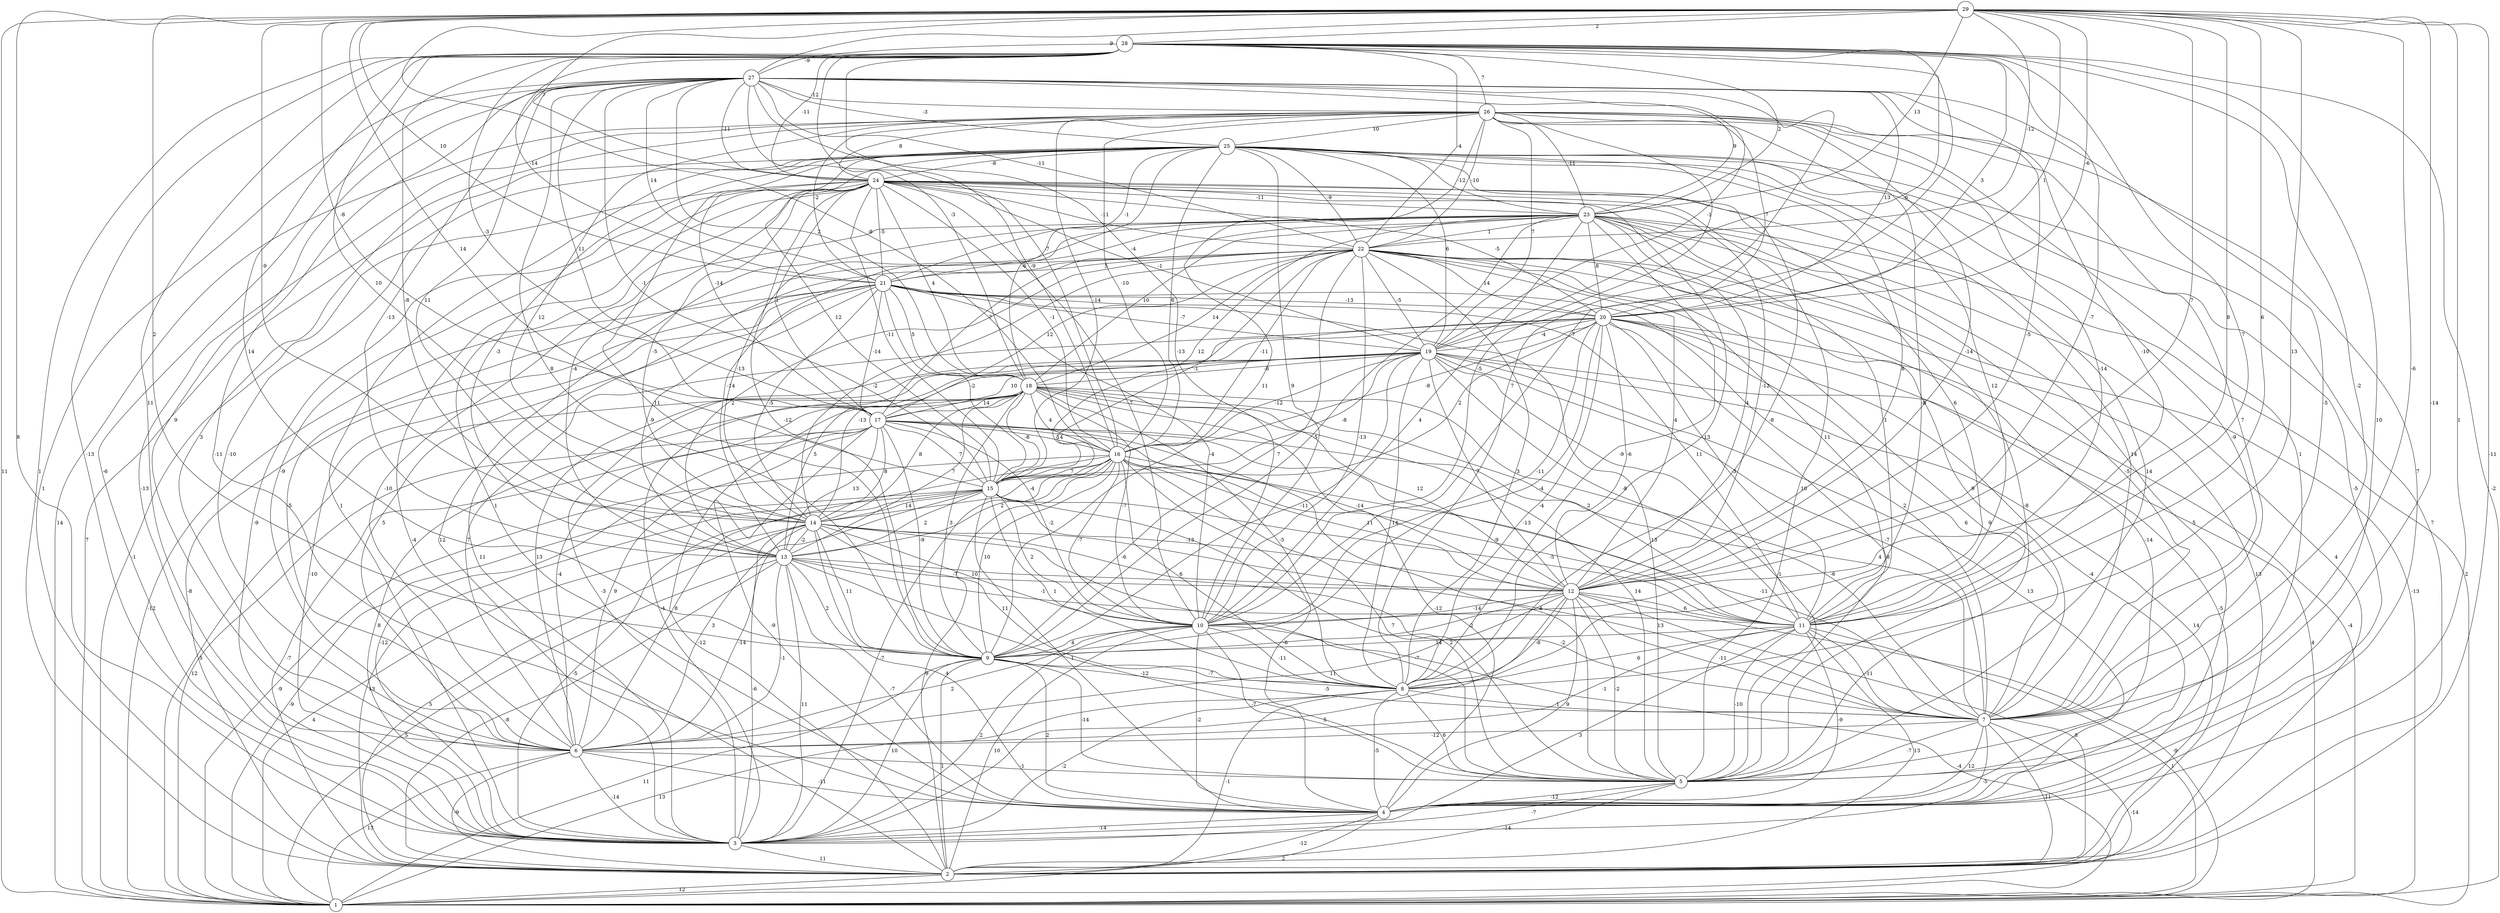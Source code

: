graph { 
	 fontname="Helvetica,Arial,sans-serif" 
	 node [shape = circle]; 
	 29 -- 1 [label = "11"];
	 29 -- 2 [label = "-11"];
	 29 -- 3 [label = "8"];
	 29 -- 4 [label = "1"];
	 29 -- 5 [label = "-14"];
	 29 -- 7 [label = "-6"];
	 29 -- 8 [label = "13"];
	 29 -- 9 [label = "2"];
	 29 -- 10 [label = "8"];
	 29 -- 11 [label = "6"];
	 29 -- 12 [label = "7"];
	 29 -- 14 [label = "-9"];
	 29 -- 15 [label = "14"];
	 29 -- 16 [label = "-8"];
	 29 -- 17 [label = "-8"];
	 29 -- 19 [label = "1"];
	 29 -- 20 [label = "-6"];
	 29 -- 21 [label = "10"];
	 29 -- 22 [label = "-12"];
	 29 -- 23 [label = "13"];
	 29 -- 24 [label = "7"];
	 29 -- 27 [label = "9"];
	 29 -- 28 [label = "2"];
	 28 -- 1 [label = "-2"];
	 28 -- 2 [label = "1"];
	 28 -- 3 [label = "-13"];
	 28 -- 5 [label = "10"];
	 28 -- 6 [label = "11"];
	 28 -- 7 [label = "-2"];
	 28 -- 9 [label = "14"];
	 28 -- 10 [label = "7"];
	 28 -- 11 [label = "7"];
	 28 -- 12 [label = "-7"];
	 28 -- 13 [label = "-8"];
	 28 -- 14 [label = "10"];
	 28 -- 16 [label = "-7"];
	 28 -- 17 [label = "-3"];
	 28 -- 18 [label = "-3"];
	 28 -- 19 [label = "-6"];
	 28 -- 20 [label = "3"];
	 28 -- 21 [label = "-14"];
	 28 -- 22 [label = "-4"];
	 28 -- 23 [label = "2"];
	 28 -- 24 [label = "-11"];
	 28 -- 26 [label = "7"];
	 28 -- 27 [label = "-9"];
	 27 -- 2 [label = "1"];
	 27 -- 3 [label = "-6"];
	 27 -- 4 [label = "-11"];
	 27 -- 6 [label = "9"];
	 27 -- 7 [label = "-5"];
	 27 -- 8 [label = "7"];
	 27 -- 9 [label = "8"];
	 27 -- 10 [label = "-13"];
	 27 -- 11 [label = "-10"];
	 27 -- 12 [label = "-5"];
	 27 -- 13 [label = "-13"];
	 27 -- 14 [label = "11"];
	 27 -- 15 [label = "-1"];
	 27 -- 16 [label = "-9"];
	 27 -- 17 [label = "11"];
	 27 -- 18 [label = "2"];
	 27 -- 19 [label = "-1"];
	 27 -- 20 [label = "13"];
	 27 -- 21 [label = "14"];
	 27 -- 22 [label = "-11"];
	 27 -- 23 [label = "9"];
	 27 -- 24 [label = "-11"];
	 27 -- 25 [label = "-3"];
	 27 -- 26 [label = "-12"];
	 26 -- 1 [label = "14"];
	 26 -- 3 [label = "-13"];
	 26 -- 4 [label = "7"];
	 26 -- 5 [label = "1"];
	 26 -- 6 [label = "3"];
	 26 -- 7 [label = "7"];
	 26 -- 8 [label = "-8"];
	 26 -- 9 [label = "11"];
	 26 -- 10 [label = "-5"];
	 26 -- 11 [label = "-14"];
	 26 -- 12 [label = "-14"];
	 26 -- 14 [label = "12"];
	 26 -- 15 [label = "-14"];
	 26 -- 16 [label = "-10"];
	 26 -- 19 [label = "7"];
	 26 -- 20 [label = "7"];
	 26 -- 21 [label = "-2"];
	 26 -- 22 [label = "-10"];
	 26 -- 23 [label = "-11"];
	 26 -- 24 [label = "8"];
	 26 -- 25 [label = "10"];
	 25 -- 1 [label = "7"];
	 25 -- 2 [label = "7"];
	 25 -- 3 [label = "1"];
	 25 -- 4 [label = "-5"];
	 25 -- 5 [label = "14"];
	 25 -- 6 [label = "-10"];
	 25 -- 7 [label = "-9"];
	 25 -- 8 [label = "-8"];
	 25 -- 9 [label = "11"];
	 25 -- 10 [label = "9"];
	 25 -- 11 [label = "12"];
	 25 -- 12 [label = "8"];
	 25 -- 13 [label = "-3"];
	 25 -- 15 [label = "12"];
	 25 -- 16 [label = "6"];
	 25 -- 17 [label = "-14"];
	 25 -- 18 [label = "-6"];
	 25 -- 19 [label = "6"];
	 25 -- 21 [label = "-1"];
	 25 -- 22 [label = "-9"];
	 25 -- 23 [label = "-12"];
	 25 -- 24 [label = "-8"];
	 24 -- 1 [label = "-1"];
	 24 -- 2 [label = "-4"];
	 24 -- 3 [label = "-9"];
	 24 -- 4 [label = "1"];
	 24 -- 5 [label = "10"];
	 24 -- 6 [label = "-9"];
	 24 -- 7 [label = "14"];
	 24 -- 8 [label = "13"];
	 24 -- 9 [label = "-12"];
	 24 -- 10 [label = "7"];
	 24 -- 11 [label = "6"];
	 24 -- 12 [label = "-12"];
	 24 -- 13 [label = "-4"];
	 24 -- 14 [label = "-5"];
	 24 -- 15 [label = "-11"];
	 24 -- 16 [label = "-1"];
	 24 -- 17 [label = "1"];
	 24 -- 18 [label = "4"];
	 24 -- 19 [label = "-1"];
	 24 -- 20 [label = "-5"];
	 24 -- 21 [label = "-5"];
	 24 -- 22 [label = "-11"];
	 24 -- 23 [label = "-11"];
	 23 -- 1 [label = "2"];
	 23 -- 2 [label = "4"];
	 23 -- 3 [label = "12"];
	 23 -- 4 [label = "5"];
	 23 -- 5 [label = "-8"];
	 23 -- 6 [label = "-10"];
	 23 -- 7 [label = "-5"];
	 23 -- 8 [label = "-9"];
	 23 -- 9 [label = "-5"];
	 23 -- 10 [label = "4"];
	 23 -- 11 [label = "1"];
	 23 -- 12 [label = "4"];
	 23 -- 13 [label = "-14"];
	 23 -- 14 [label = "-13"];
	 23 -- 15 [label = "12"];
	 23 -- 17 [label = "7"];
	 23 -- 18 [label = "10"];
	 23 -- 20 [label = "8"];
	 23 -- 21 [label = "-4"];
	 23 -- 22 [label = "1"];
	 22 -- 1 [label = "-13"];
	 22 -- 2 [label = "13"];
	 22 -- 3 [label = "11"];
	 22 -- 4 [label = "-14"];
	 22 -- 5 [label = "9"];
	 22 -- 6 [label = "-5"];
	 22 -- 7 [label = "9"];
	 22 -- 8 [label = "3"];
	 22 -- 9 [label = "7"];
	 22 -- 10 [label = "-13"];
	 22 -- 11 [label = "11"];
	 22 -- 12 [label = "4"];
	 22 -- 13 [label = "2"];
	 22 -- 14 [label = "-2"];
	 22 -- 15 [label = "-1"];
	 22 -- 16 [label = "-11"];
	 22 -- 17 [label = "12"];
	 22 -- 18 [label = "14"];
	 22 -- 19 [label = "-5"];
	 22 -- 20 [label = "14"];
	 22 -- 21 [label = "5"];
	 21 -- 1 [label = "-12"];
	 21 -- 2 [label = "-8"];
	 21 -- 3 [label = "-10"];
	 21 -- 5 [label = "13"];
	 21 -- 6 [label = "5"];
	 21 -- 7 [label = "2"];
	 21 -- 10 [label = "-4"];
	 21 -- 11 [label = "11"];
	 21 -- 13 [label = "-9"];
	 21 -- 14 [label = "-5"];
	 21 -- 15 [label = "-2"];
	 21 -- 17 [label = "-14"];
	 21 -- 18 [label = "5"];
	 21 -- 19 [label = "-7"];
	 21 -- 20 [label = "-13"];
	 20 -- 1 [label = "-4"];
	 20 -- 2 [label = "-5"];
	 20 -- 3 [label = "-3"];
	 20 -- 4 [label = "-4"];
	 20 -- 5 [label = "8"];
	 20 -- 6 [label = "7"];
	 20 -- 7 [label = "6"];
	 20 -- 8 [label = "-4"];
	 20 -- 9 [label = "-4"];
	 20 -- 10 [label = "-11"];
	 20 -- 11 [label = "-3"];
	 20 -- 12 [label = "-6"];
	 20 -- 14 [label = "-13"];
	 20 -- 15 [label = "2"];
	 20 -- 16 [label = "-8"];
	 20 -- 19 [label = "-4"];
	 19 -- 1 [label = "4"];
	 19 -- 2 [label = "14"];
	 19 -- 3 [label = "-4"];
	 19 -- 4 [label = "13"];
	 19 -- 5 [label = "-1"];
	 19 -- 6 [label = "13"];
	 19 -- 7 [label = "-7"];
	 19 -- 8 [label = "14"];
	 19 -- 9 [label = "-11"];
	 19 -- 11 [label = "-8"];
	 19 -- 12 [label = "7"];
	 19 -- 13 [label = "5"];
	 19 -- 15 [label = "-8"];
	 19 -- 16 [label = "-12"];
	 19 -- 17 [label = "10"];
	 19 -- 18 [label = "-8"];
	 18 -- 1 [label = "5"];
	 18 -- 2 [label = "-12"];
	 18 -- 3 [label = "8"];
	 18 -- 4 [label = "-12"];
	 18 -- 5 [label = "14"];
	 18 -- 6 [label = "-4"];
	 18 -- 7 [label = "4"];
	 18 -- 8 [label = "-5"];
	 18 -- 9 [label = "3"];
	 18 -- 10 [label = "-7"];
	 18 -- 11 [label = "2"];
	 18 -- 12 [label = "12"];
	 18 -- 13 [label = "7"];
	 18 -- 14 [label = "8"];
	 18 -- 15 [label = "-8"];
	 18 -- 16 [label = "4"];
	 18 -- 17 [label = "14"];
	 17 -- 1 [label = "12"];
	 17 -- 2 [label = "-7"];
	 17 -- 3 [label = "-12"];
	 17 -- 4 [label = "-9"];
	 17 -- 5 [label = "4"];
	 17 -- 6 [label = "9"];
	 17 -- 7 [label = "-6"];
	 17 -- 9 [label = "-9"];
	 17 -- 10 [label = "-2"];
	 17 -- 11 [label = "-13"];
	 17 -- 12 [label = "-14"];
	 17 -- 13 [label = "13"];
	 17 -- 14 [label = "8"];
	 17 -- 15 [label = "7"];
	 17 -- 16 [label = "14"];
	 16 -- 1 [label = "-9"];
	 16 -- 2 [label = "9"];
	 16 -- 3 [label = "-7"];
	 16 -- 4 [label = "-6"];
	 16 -- 5 [label = "7"];
	 16 -- 6 [label = "8"];
	 16 -- 7 [label = "-11"];
	 16 -- 8 [label = "6"];
	 16 -- 9 [label = "10"];
	 16 -- 10 [label = "-7"];
	 16 -- 11 [label = "-9"];
	 16 -- 12 [label = "11"];
	 16 -- 13 [label = "2"];
	 16 -- 14 [label = "-4"];
	 16 -- 15 [label = "7"];
	 15 -- 1 [label = "-9"];
	 15 -- 2 [label = "13"];
	 15 -- 3 [label = "-5"];
	 15 -- 4 [label = "1"];
	 15 -- 5 [label = "2"];
	 15 -- 6 [label = "3"];
	 15 -- 8 [label = "1"];
	 15 -- 10 [label = "2"];
	 15 -- 11 [label = "-5"];
	 15 -- 12 [label = "-13"];
	 15 -- 13 [label = "2"];
	 15 -- 14 [label = "14"];
	 14 -- 1 [label = "4"];
	 14 -- 2 [label = "5"];
	 14 -- 3 [label = "-6"];
	 14 -- 4 [label = "4"];
	 14 -- 5 [label = "-7"];
	 14 -- 6 [label = "-14"];
	 14 -- 7 [label = "13"];
	 14 -- 8 [label = "11"];
	 14 -- 9 [label = "11"];
	 14 -- 10 [label = "10"];
	 14 -- 12 [label = "-6"];
	 14 -- 13 [label = "-2"];
	 13 -- 1 [label = "5"];
	 13 -- 2 [label = "-8"];
	 13 -- 3 [label = "11"];
	 13 -- 4 [label = "-7"];
	 13 -- 5 [label = "-12"];
	 13 -- 6 [label = "-1"];
	 13 -- 7 [label = "-2"];
	 13 -- 9 [label = "2"];
	 13 -- 11 [label = "-1"];
	 13 -- 12 [label = "-7"];
	 12 -- 1 [label = "-9"];
	 12 -- 2 [label = "8"];
	 12 -- 3 [label = "5"];
	 12 -- 4 [label = "9"];
	 12 -- 5 [label = "-2"];
	 12 -- 6 [label = "11"];
	 12 -- 7 [label = "-11"];
	 12 -- 8 [label = "-8"];
	 12 -- 9 [label = "-2"];
	 12 -- 10 [label = "-14"];
	 12 -- 11 [label = "6"];
	 11 -- 1 [label = "1"];
	 11 -- 2 [label = "13"];
	 11 -- 3 [label = "3"];
	 11 -- 4 [label = "-9"];
	 11 -- 5 [label = "-10"];
	 11 -- 6 [label = "-1"];
	 11 -- 7 [label = "-11"];
	 11 -- 8 [label = "6"];
	 11 -- 9 [label = "14"];
	 10 -- 1 [label = "-4"];
	 10 -- 2 [label = "10"];
	 10 -- 3 [label = "2"];
	 10 -- 4 [label = "-2"];
	 10 -- 5 [label = "-7"];
	 10 -- 6 [label = "2"];
	 10 -- 8 [label = "-11"];
	 10 -- 9 [label = "4"];
	 9 -- 1 [label = "11"];
	 9 -- 2 [label = "1"];
	 9 -- 3 [label = "10"];
	 9 -- 4 [label = "2"];
	 9 -- 5 [label = "-14"];
	 9 -- 7 [label = "-5"];
	 9 -- 8 [label = "-7"];
	 8 -- 1 [label = "13"];
	 8 -- 2 [label = "-1"];
	 8 -- 3 [label = "-2"];
	 8 -- 4 [label = "-5"];
	 8 -- 5 [label = "6"];
	 8 -- 7 [label = "1"];
	 7 -- 1 [label = "-14"];
	 7 -- 2 [label = "11"];
	 7 -- 3 [label = "-5"];
	 7 -- 4 [label = "12"];
	 7 -- 5 [label = "-7"];
	 7 -- 6 [label = "-12"];
	 6 -- 1 [label = "13"];
	 6 -- 2 [label = "-9"];
	 6 -- 3 [label = "-14"];
	 6 -- 4 [label = "-11"];
	 6 -- 5 [label = "-1"];
	 5 -- 2 [label = "-14"];
	 5 -- 3 [label = "-7"];
	 5 -- 4 [label = "-12"];
	 4 -- 1 [label = "2"];
	 4 -- 2 [label = "-12"];
	 4 -- 3 [label = "-14"];
	 3 -- 2 [label = "11"];
	 2 -- 1 [label = "12"];
	 1;
	 2;
	 3;
	 4;
	 5;
	 6;
	 7;
	 8;
	 9;
	 10;
	 11;
	 12;
	 13;
	 14;
	 15;
	 16;
	 17;
	 18;
	 19;
	 20;
	 21;
	 22;
	 23;
	 24;
	 25;
	 26;
	 27;
	 28;
	 29;
}
